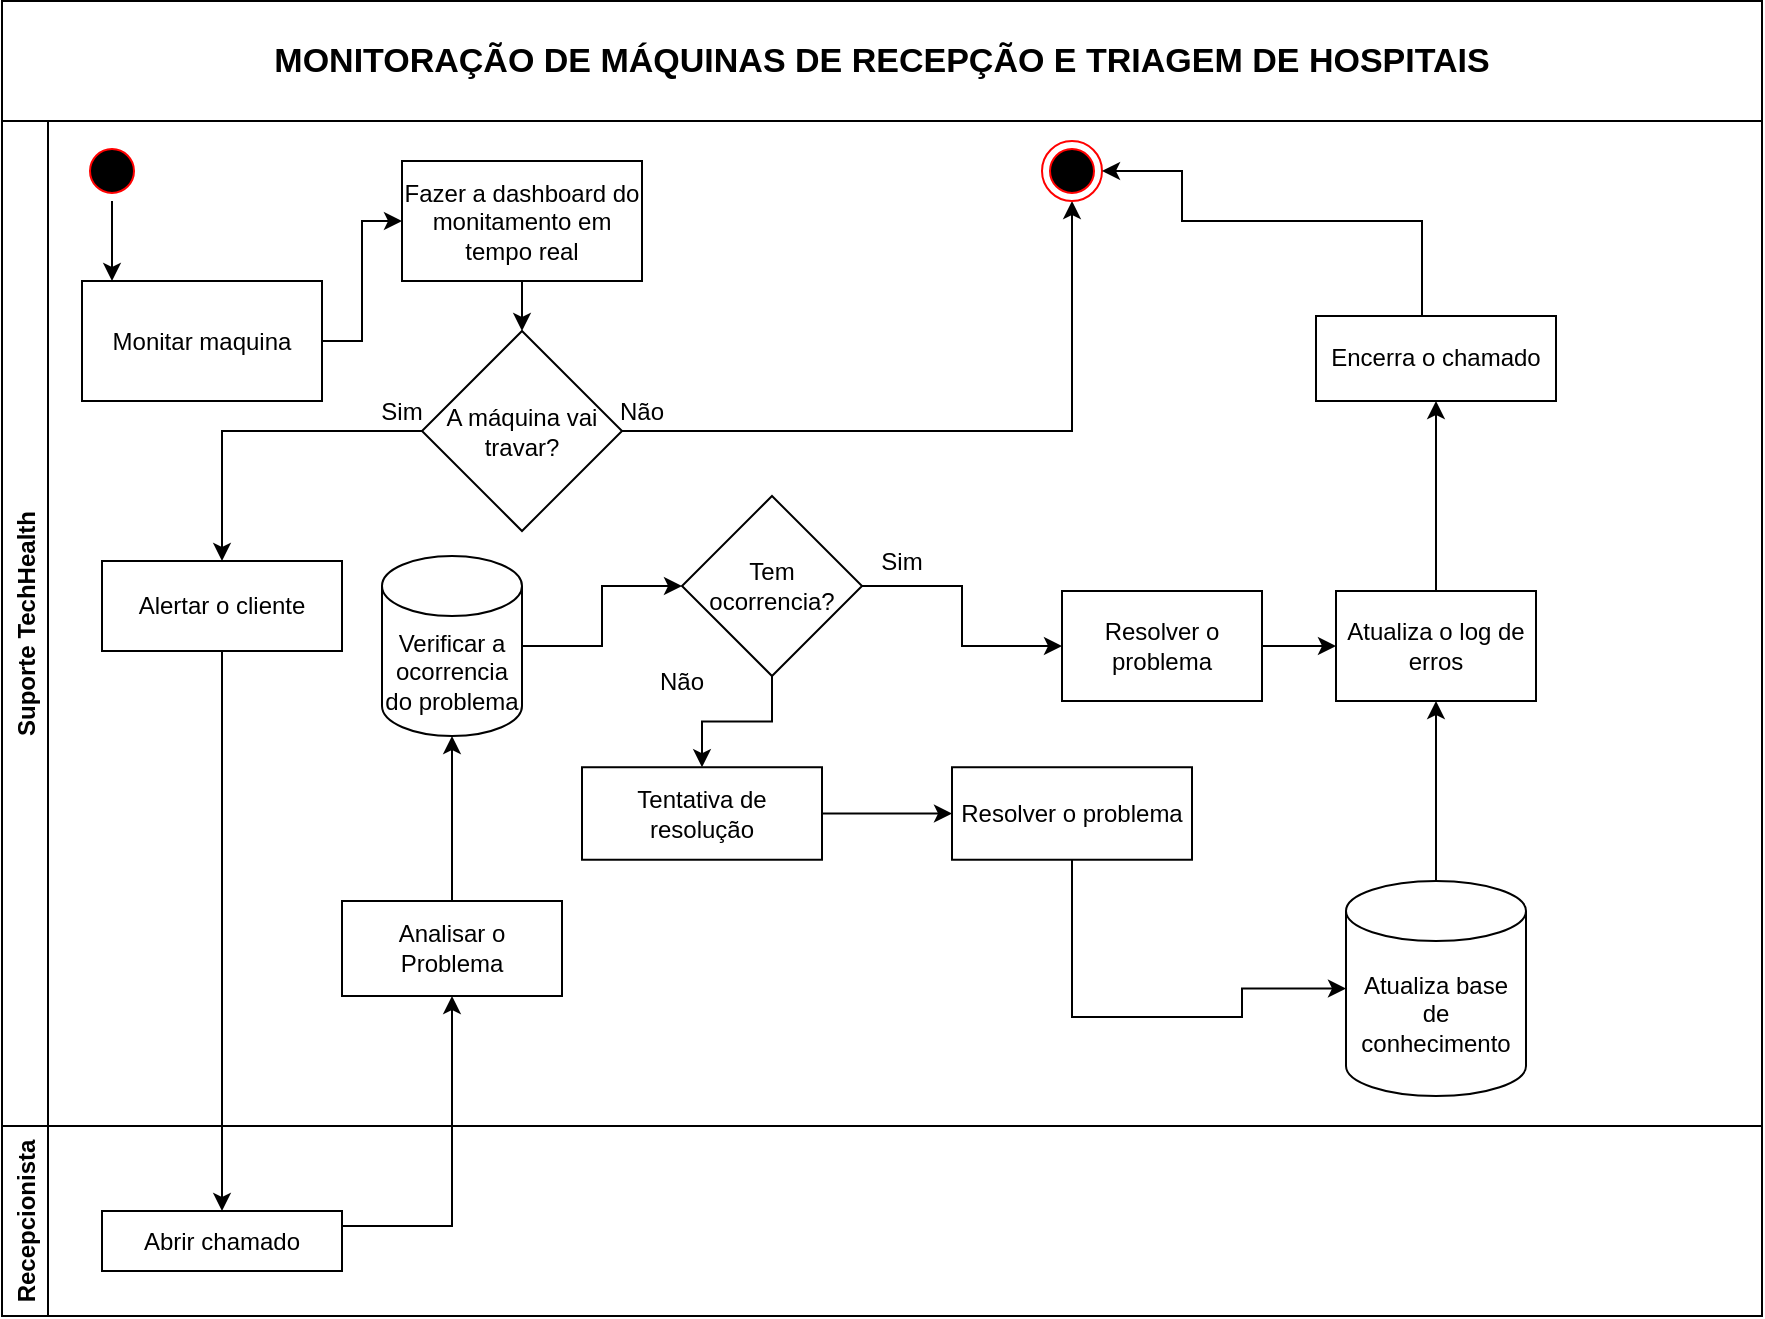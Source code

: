 <mxfile version="20.4.0" type="device" pages="2"><diagram id="dCU_ZSn_4GbbDFVKw07G" name="Página-1"><mxGraphModel dx="1164" dy="1696" grid="1" gridSize="10" guides="1" tooltips="1" connect="1" arrows="1" fold="1" page="1" pageScale="1" pageWidth="827" pageHeight="1169" math="0" shadow="0"><root><mxCell id="0"/><mxCell id="1" parent="0"/><mxCell id="-OxYmwppGql_T1L19LB8-3" value="Suporte TechHealth" style="swimlane;horizontal=0;" parent="1" vertex="1"><mxGeometry x="160" y="-167.5" width="880" height="502.495" as="geometry"/></mxCell><mxCell id="-OxYmwppGql_T1L19LB8-8" value="" style="edgeStyle=orthogonalEdgeStyle;rounded=0;orthogonalLoop=1;jettySize=auto;html=1;" parent="-OxYmwppGql_T1L19LB8-3" source="-OxYmwppGql_T1L19LB8-5" target="-OxYmwppGql_T1L19LB8-7" edge="1"><mxGeometry relative="1" as="geometry"><Array as="points"><mxPoint x="55" y="80"/><mxPoint x="55" y="80"/></Array></mxGeometry></mxCell><mxCell id="-OxYmwppGql_T1L19LB8-5" value="" style="ellipse;html=1;shape=startState;fillColor=#000000;strokeColor=#ff0000;" parent="-OxYmwppGql_T1L19LB8-3" vertex="1"><mxGeometry x="40" y="10" width="30" height="30" as="geometry"/></mxCell><mxCell id="-OxYmwppGql_T1L19LB8-10" value="" style="edgeStyle=orthogonalEdgeStyle;rounded=0;orthogonalLoop=1;jettySize=auto;html=1;" parent="-OxYmwppGql_T1L19LB8-3" source="-OxYmwppGql_T1L19LB8-7" target="-OxYmwppGql_T1L19LB8-9" edge="1"><mxGeometry relative="1" as="geometry"/></mxCell><mxCell id="-OxYmwppGql_T1L19LB8-7" value="Monitar maquina" style="whiteSpace=wrap;html=1;" parent="-OxYmwppGql_T1L19LB8-3" vertex="1"><mxGeometry x="40" y="80" width="120" height="60" as="geometry"/></mxCell><mxCell id="-OxYmwppGql_T1L19LB8-12" value="" style="edgeStyle=orthogonalEdgeStyle;rounded=0;orthogonalLoop=1;jettySize=auto;html=1;" parent="-OxYmwppGql_T1L19LB8-3" source="-OxYmwppGql_T1L19LB8-9" target="-OxYmwppGql_T1L19LB8-11" edge="1"><mxGeometry relative="1" as="geometry"/></mxCell><mxCell id="-OxYmwppGql_T1L19LB8-9" value="Fazer a dashboard do monitamento em tempo real" style="whiteSpace=wrap;html=1;" parent="-OxYmwppGql_T1L19LB8-3" vertex="1"><mxGeometry x="200" y="20" width="120" height="60" as="geometry"/></mxCell><mxCell id="-OxYmwppGql_T1L19LB8-47" value="" style="edgeStyle=orthogonalEdgeStyle;rounded=0;orthogonalLoop=1;jettySize=auto;html=1;entryX=0.5;entryY=1;entryDx=0;entryDy=0;" parent="-OxYmwppGql_T1L19LB8-3" source="-OxYmwppGql_T1L19LB8-11" target="-OxYmwppGql_T1L19LB8-24" edge="1"><mxGeometry relative="1" as="geometry"><mxPoint x="700" y="160" as="targetPoint"/></mxGeometry></mxCell><mxCell id="-OxYmwppGql_T1L19LB8-11" value="A máquina vai travar?" style="rhombus;whiteSpace=wrap;html=1;" parent="-OxYmwppGql_T1L19LB8-3" vertex="1"><mxGeometry x="210" y="105" width="100" height="100" as="geometry"/></mxCell><mxCell id="-OxYmwppGql_T1L19LB8-15" value="Sim" style="text;html=1;strokeColor=none;fillColor=none;align=center;verticalAlign=middle;whiteSpace=wrap;rounded=0;" parent="-OxYmwppGql_T1L19LB8-3" vertex="1"><mxGeometry x="170" y="130" width="60" height="30" as="geometry"/></mxCell><mxCell id="-OxYmwppGql_T1L19LB8-17" value="Alertar o cliente" style="whiteSpace=wrap;html=1;" parent="-OxYmwppGql_T1L19LB8-3" vertex="1"><mxGeometry x="50" y="220" width="120" height="45" as="geometry"/></mxCell><mxCell id="-OxYmwppGql_T1L19LB8-18" value="" style="edgeStyle=orthogonalEdgeStyle;rounded=0;orthogonalLoop=1;jettySize=auto;html=1;" parent="-OxYmwppGql_T1L19LB8-3" source="-OxYmwppGql_T1L19LB8-11" target="-OxYmwppGql_T1L19LB8-17" edge="1"><mxGeometry relative="1" as="geometry"/></mxCell><mxCell id="-OxYmwppGql_T1L19LB8-24" value="" style="ellipse;html=1;shape=endState;fillColor=#000000;strokeColor=#ff0000;" parent="-OxYmwppGql_T1L19LB8-3" vertex="1"><mxGeometry x="520" y="10" width="30" height="30" as="geometry"/></mxCell><mxCell id="-OxYmwppGql_T1L19LB8-27" value="Não" style="text;html=1;strokeColor=none;fillColor=none;align=center;verticalAlign=middle;whiteSpace=wrap;rounded=0;" parent="-OxYmwppGql_T1L19LB8-3" vertex="1"><mxGeometry x="290" y="130" width="60" height="30" as="geometry"/></mxCell><mxCell id="-OxYmwppGql_T1L19LB8-38" value="" style="edgeStyle=orthogonalEdgeStyle;rounded=0;orthogonalLoop=1;jettySize=auto;html=1;" parent="-OxYmwppGql_T1L19LB8-3" source="-OxYmwppGql_T1L19LB8-28" target="-OxYmwppGql_T1L19LB8-36" edge="1"><mxGeometry relative="1" as="geometry"/></mxCell><mxCell id="-OxYmwppGql_T1L19LB8-28" value="Analisar o Problema" style="whiteSpace=wrap;html=1;" parent="-OxYmwppGql_T1L19LB8-3" vertex="1"><mxGeometry x="170" y="390" width="110" height="47.5" as="geometry"/></mxCell><mxCell id="-OxYmwppGql_T1L19LB8-41" value="" style="edgeStyle=orthogonalEdgeStyle;rounded=0;orthogonalLoop=1;jettySize=auto;html=1;" parent="-OxYmwppGql_T1L19LB8-3" source="-OxYmwppGql_T1L19LB8-34" target="-OxYmwppGql_T1L19LB8-40" edge="1"><mxGeometry relative="1" as="geometry"/></mxCell><mxCell id="-OxYmwppGql_T1L19LB8-53" value="" style="edgeStyle=orthogonalEdgeStyle;rounded=0;orthogonalLoop=1;jettySize=auto;html=1;" parent="-OxYmwppGql_T1L19LB8-3" source="-OxYmwppGql_T1L19LB8-34" target="-OxYmwppGql_T1L19LB8-52" edge="1"><mxGeometry relative="1" as="geometry"/></mxCell><mxCell id="-OxYmwppGql_T1L19LB8-34" value="Tem ocorrencia?" style="rhombus;whiteSpace=wrap;html=1;" parent="-OxYmwppGql_T1L19LB8-3" vertex="1"><mxGeometry x="340" y="187.5" width="90" height="90" as="geometry"/></mxCell><mxCell id="-OxYmwppGql_T1L19LB8-39" value="" style="edgeStyle=orthogonalEdgeStyle;rounded=0;orthogonalLoop=1;jettySize=auto;html=1;" parent="-OxYmwppGql_T1L19LB8-3" source="-OxYmwppGql_T1L19LB8-36" target="-OxYmwppGql_T1L19LB8-34" edge="1"><mxGeometry relative="1" as="geometry"/></mxCell><mxCell id="-OxYmwppGql_T1L19LB8-36" value="Verificar a ocorrencia do problema" style="shape=cylinder3;whiteSpace=wrap;html=1;boundedLbl=1;backgroundOutline=1;size=15;" parent="-OxYmwppGql_T1L19LB8-3" vertex="1"><mxGeometry x="190" y="217.5" width="70" height="90" as="geometry"/></mxCell><mxCell id="-OxYmwppGql_T1L19LB8-45" value="" style="edgeStyle=orthogonalEdgeStyle;rounded=0;orthogonalLoop=1;jettySize=auto;html=1;" parent="-OxYmwppGql_T1L19LB8-3" source="-OxYmwppGql_T1L19LB8-40" target="-OxYmwppGql_T1L19LB8-44" edge="1"><mxGeometry relative="1" as="geometry"/></mxCell><mxCell id="-OxYmwppGql_T1L19LB8-40" value="Resolver o problema" style="whiteSpace=wrap;html=1;" parent="-OxYmwppGql_T1L19LB8-3" vertex="1"><mxGeometry x="530" y="235" width="100" height="55" as="geometry"/></mxCell><mxCell id="-OxYmwppGql_T1L19LB8-49" value="" style="edgeStyle=orthogonalEdgeStyle;rounded=0;orthogonalLoop=1;jettySize=auto;html=1;" parent="-OxYmwppGql_T1L19LB8-3" source="-OxYmwppGql_T1L19LB8-44" target="-OxYmwppGql_T1L19LB8-48" edge="1"><mxGeometry relative="1" as="geometry"/></mxCell><mxCell id="-OxYmwppGql_T1L19LB8-44" value="Atualiza o log de erros" style="whiteSpace=wrap;html=1;" parent="-OxYmwppGql_T1L19LB8-3" vertex="1"><mxGeometry x="667" y="235" width="100" height="55" as="geometry"/></mxCell><mxCell id="-OxYmwppGql_T1L19LB8-51" value="" style="edgeStyle=orthogonalEdgeStyle;rounded=0;orthogonalLoop=1;jettySize=auto;html=1;entryX=1;entryY=0.5;entryDx=0;entryDy=0;" parent="-OxYmwppGql_T1L19LB8-3" source="-OxYmwppGql_T1L19LB8-48" target="-OxYmwppGql_T1L19LB8-24" edge="1"><mxGeometry relative="1" as="geometry"><mxPoint x="590" y="40" as="targetPoint"/><Array as="points"><mxPoint x="710" y="50"/><mxPoint x="590" y="50"/><mxPoint x="590" y="25"/></Array></mxGeometry></mxCell><mxCell id="-OxYmwppGql_T1L19LB8-48" value="Encerra o chamado" style="whiteSpace=wrap;html=1;" parent="-OxYmwppGql_T1L19LB8-3" vertex="1"><mxGeometry x="657" y="97.5" width="120" height="42.5" as="geometry"/></mxCell><mxCell id="-OxYmwppGql_T1L19LB8-55" value="" style="edgeStyle=orthogonalEdgeStyle;rounded=0;orthogonalLoop=1;jettySize=auto;html=1;" parent="-OxYmwppGql_T1L19LB8-3" source="-OxYmwppGql_T1L19LB8-52" target="-OxYmwppGql_T1L19LB8-54" edge="1"><mxGeometry relative="1" as="geometry"/></mxCell><mxCell id="-OxYmwppGql_T1L19LB8-52" value="Tentativa de resolução" style="whiteSpace=wrap;html=1;" parent="-OxYmwppGql_T1L19LB8-3" vertex="1"><mxGeometry x="290" y="323.12" width="120" height="46.25" as="geometry"/></mxCell><mxCell id="-OxYmwppGql_T1L19LB8-62" value="" style="edgeStyle=orthogonalEdgeStyle;rounded=0;orthogonalLoop=1;jettySize=auto;html=1;entryX=0;entryY=0.5;entryDx=0;entryDy=0;entryPerimeter=0;" parent="-OxYmwppGql_T1L19LB8-3" source="-OxYmwppGql_T1L19LB8-54" target="-OxYmwppGql_T1L19LB8-58" edge="1"><mxGeometry relative="1" as="geometry"><mxPoint x="535" y="442.495" as="targetPoint"/><Array as="points"><mxPoint x="535" y="448"/><mxPoint x="620" y="448"/></Array></mxGeometry></mxCell><mxCell id="-OxYmwppGql_T1L19LB8-54" value="Resolver o problema" style="whiteSpace=wrap;html=1;" parent="-OxYmwppGql_T1L19LB8-3" vertex="1"><mxGeometry x="475" y="323.12" width="120" height="46.25" as="geometry"/></mxCell><mxCell id="-OxYmwppGql_T1L19LB8-63" value="" style="edgeStyle=orthogonalEdgeStyle;rounded=0;orthogonalLoop=1;jettySize=auto;html=1;" parent="-OxYmwppGql_T1L19LB8-3" source="-OxYmwppGql_T1L19LB8-58" target="-OxYmwppGql_T1L19LB8-44" edge="1"><mxGeometry relative="1" as="geometry"/></mxCell><mxCell id="-OxYmwppGql_T1L19LB8-58" value="Atualiza base de conhecimento" style="shape=cylinder3;whiteSpace=wrap;html=1;boundedLbl=1;backgroundOutline=1;size=15;" parent="-OxYmwppGql_T1L19LB8-3" vertex="1"><mxGeometry x="672" y="380" width="90" height="107.5" as="geometry"/></mxCell><mxCell id="-OxYmwppGql_T1L19LB8-64" value="Sim" style="text;html=1;strokeColor=none;fillColor=none;align=center;verticalAlign=middle;whiteSpace=wrap;rounded=0;" parent="-OxYmwppGql_T1L19LB8-3" vertex="1"><mxGeometry x="420" y="205" width="60" height="30" as="geometry"/></mxCell><mxCell id="-OxYmwppGql_T1L19LB8-65" value="Não" style="text;html=1;strokeColor=none;fillColor=none;align=center;verticalAlign=middle;whiteSpace=wrap;rounded=0;" parent="-OxYmwppGql_T1L19LB8-3" vertex="1"><mxGeometry x="310" y="265" width="60" height="30" as="geometry"/></mxCell><mxCell id="-OxYmwppGql_T1L19LB8-4" value="Recepcionista" style="swimlane;horizontal=0;" parent="1" vertex="1"><mxGeometry x="160" y="335" width="880" height="95" as="geometry"><mxRectangle x="160" y="335" width="40" height="110" as="alternateBounds"/></mxGeometry></mxCell><mxCell id="-OxYmwppGql_T1L19LB8-19" value="Abrir chamado" style="whiteSpace=wrap;html=1;" parent="-OxYmwppGql_T1L19LB8-4" vertex="1"><mxGeometry x="50" y="42.5" width="120" height="30" as="geometry"/></mxCell><mxCell id="-OxYmwppGql_T1L19LB8-20" value="" style="edgeStyle=orthogonalEdgeStyle;rounded=0;orthogonalLoop=1;jettySize=auto;html=1;" parent="1" source="-OxYmwppGql_T1L19LB8-17" target="-OxYmwppGql_T1L19LB8-19" edge="1"><mxGeometry relative="1" as="geometry"/></mxCell><mxCell id="-OxYmwppGql_T1L19LB8-29" value="" style="edgeStyle=orthogonalEdgeStyle;rounded=0;orthogonalLoop=1;jettySize=auto;html=1;" parent="1" source="-OxYmwppGql_T1L19LB8-19" target="-OxYmwppGql_T1L19LB8-28" edge="1"><mxGeometry relative="1" as="geometry"><Array as="points"><mxPoint x="385" y="385"/></Array></mxGeometry></mxCell><mxCell id="mt2DegSefRxEeSp4i35m-1" value="MONITORAÇÃO DE MÁQUINAS DE RECEPÇÃO E TRIAGEM DE HOSPITAIS" style="rounded=0;whiteSpace=wrap;html=1;fontStyle=1;fontSize=17;" parent="1" vertex="1"><mxGeometry x="160" y="-227.5" width="880" height="60" as="geometry"/></mxCell></root></mxGraphModel></diagram><diagram id="WRPev38YP10POumDx68h" name="Página-2"><mxGraphModel dx="1369" dy="620" grid="1" gridSize="10" guides="1" tooltips="1" connect="1" arrows="1" fold="1" page="1" pageScale="1" pageWidth="827" pageHeight="1169" math="0" shadow="0"><root><mxCell id="0"/><mxCell id="1" parent="0"/><mxCell id="RhY68AjUPSDrF-zRDI8a-1" value="tech health" style="swimlane;horizontal=0;" vertex="1" parent="1"><mxGeometry x="60" y="60" width="920" height="290" as="geometry"/></mxCell><mxCell id="RhY68AjUPSDrF-zRDI8a-6" value="" style="edgeStyle=orthogonalEdgeStyle;rounded=0;orthogonalLoop=1;jettySize=auto;html=1;" edge="1" parent="RhY68AjUPSDrF-zRDI8a-1" source="RhY68AjUPSDrF-zRDI8a-4" target="RhY68AjUPSDrF-zRDI8a-5"><mxGeometry relative="1" as="geometry"/></mxCell><mxCell id="RhY68AjUPSDrF-zRDI8a-4" value="Inicio" style="ellipse;whiteSpace=wrap;html=1;aspect=fixed;" vertex="1" parent="RhY68AjUPSDrF-zRDI8a-1"><mxGeometry x="40" y="10" width="30" height="30" as="geometry"/></mxCell><mxCell id="RhY68AjUPSDrF-zRDI8a-10" value="" style="edgeStyle=orthogonalEdgeStyle;rounded=0;orthogonalLoop=1;jettySize=auto;html=1;entryX=0;entryY=0.5;entryDx=0;entryDy=0;entryPerimeter=0;" edge="1" parent="RhY68AjUPSDrF-zRDI8a-1" source="RhY68AjUPSDrF-zRDI8a-5" target="RhY68AjUPSDrF-zRDI8a-11"><mxGeometry relative="1" as="geometry"><mxPoint x="355" y="65.0" as="targetPoint"/></mxGeometry></mxCell><mxCell id="RhY68AjUPSDrF-zRDI8a-5" value="Monitorar máquina remotamente atraves API Tech Health" style="whiteSpace=wrap;html=1;" vertex="1" parent="RhY68AjUPSDrF-zRDI8a-1"><mxGeometry x="110" y="40" width="150" height="50" as="geometry"/></mxCell><mxCell id="RhY68AjUPSDrF-zRDI8a-11" value="Salvar dados da maquina" style="shape=cylinder3;whiteSpace=wrap;html=1;boundedLbl=1;backgroundOutline=1;size=15;" vertex="1" parent="RhY68AjUPSDrF-zRDI8a-1"><mxGeometry x="330" y="22.5" width="70" height="85" as="geometry"/></mxCell><mxCell id="p3GHzO0YiHELzbXtjkig-7" value="" style="edgeStyle=orthogonalEdgeStyle;rounded=0;orthogonalLoop=1;jettySize=auto;html=1;" edge="1" parent="RhY68AjUPSDrF-zRDI8a-1" source="p3GHzO0YiHELzbXtjkig-2" target="p3GHzO0YiHELzbXtjkig-6"><mxGeometry relative="1" as="geometry"/></mxCell><mxCell id="p3GHzO0YiHELzbXtjkig-10" value="" style="edgeStyle=orthogonalEdgeStyle;rounded=0;orthogonalLoop=1;jettySize=auto;html=1;" edge="1" parent="RhY68AjUPSDrF-zRDI8a-1" source="p3GHzO0YiHELzbXtjkig-2" target="p3GHzO0YiHELzbXtjkig-9"><mxGeometry relative="1" as="geometry"><Array as="points"><mxPoint x="630" y="180"/><mxPoint x="630" y="180"/></Array></mxGeometry></mxCell><mxCell id="p3GHzO0YiHELzbXtjkig-2" value="Risco de travar" style="rhombus;whiteSpace=wrap;html=1;" vertex="1" parent="RhY68AjUPSDrF-zRDI8a-1"><mxGeometry x="590" y="90" width="80" height="80" as="geometry"/></mxCell><mxCell id="p3GHzO0YiHELzbXtjkig-26" style="edgeStyle=orthogonalEdgeStyle;rounded=0;orthogonalLoop=1;jettySize=auto;html=1;entryX=0.5;entryY=0;entryDx=0;entryDy=0;" edge="1" parent="RhY68AjUPSDrF-zRDI8a-1" source="p3GHzO0YiHELzbXtjkig-3" target="p3GHzO0YiHELzbXtjkig-2"><mxGeometry relative="1" as="geometry"/></mxCell><mxCell id="p3GHzO0YiHELzbXtjkig-3" value="Apresentar dados em Dashboard" style="whiteSpace=wrap;html=1;" vertex="1" parent="RhY68AjUPSDrF-zRDI8a-1"><mxGeometry x="460" y="20" width="110" height="60" as="geometry"/></mxCell><mxCell id="p3GHzO0YiHELzbXtjkig-4" value="" style="edgeStyle=orthogonalEdgeStyle;rounded=0;orthogonalLoop=1;jettySize=auto;html=1;exitX=1;exitY=0.5;exitDx=0;exitDy=0;exitPerimeter=0;" edge="1" parent="RhY68AjUPSDrF-zRDI8a-1" source="RhY68AjUPSDrF-zRDI8a-11" target="p3GHzO0YiHELzbXtjkig-3"><mxGeometry relative="1" as="geometry"/></mxCell><mxCell id="p3GHzO0YiHELzbXtjkig-6" value="Fim" style="ellipse;whiteSpace=wrap;html=1;aspect=fixed;" vertex="1" parent="RhY68AjUPSDrF-zRDI8a-1"><mxGeometry x="720" y="115" width="30" height="30" as="geometry"/></mxCell><mxCell id="p3GHzO0YiHELzbXtjkig-32" value="" style="edgeStyle=orthogonalEdgeStyle;rounded=0;orthogonalLoop=1;jettySize=auto;html=1;entryX=0.5;entryY=0;entryDx=0;entryDy=0;" edge="1" parent="RhY68AjUPSDrF-zRDI8a-1" source="p3GHzO0YiHELzbXtjkig-9" target="p3GHzO0YiHELzbXtjkig-14"><mxGeometry relative="1" as="geometry"><mxPoint x="770" y="210" as="targetPoint"/></mxGeometry></mxCell><mxCell id="p3GHzO0YiHELzbXtjkig-9" value="Informar suporte e recepção" style="rounded=1;whiteSpace=wrap;html=1;" vertex="1" parent="RhY68AjUPSDrF-zRDI8a-1"><mxGeometry x="570" y="190" width="120" height="40" as="geometry"/></mxCell><mxCell id="p3GHzO0YiHELzbXtjkig-11" value="Sim" style="text;html=1;align=center;verticalAlign=middle;resizable=0;points=[];autosize=1;strokeColor=none;fillColor=none;" vertex="1" parent="RhY68AjUPSDrF-zRDI8a-1"><mxGeometry x="590" y="160" width="40" height="30" as="geometry"/></mxCell><mxCell id="p3GHzO0YiHELzbXtjkig-14" value="A" style="ellipse;whiteSpace=wrap;html=1;aspect=fixed;" vertex="1" parent="RhY68AjUPSDrF-zRDI8a-1"><mxGeometry x="780" y="250" width="30" height="30" as="geometry"/></mxCell><mxCell id="p3GHzO0YiHELzbXtjkig-8" value="Não" style="text;html=1;align=center;verticalAlign=middle;resizable=0;points=[];autosize=1;strokeColor=none;fillColor=none;" vertex="1" parent="RhY68AjUPSDrF-zRDI8a-1"><mxGeometry x="670" y="100" width="50" height="30" as="geometry"/></mxCell><mxCell id="p3GHzO0YiHELzbXtjkig-23" value="" style="edgeStyle=orthogonalEdgeStyle;rounded=0;orthogonalLoop=1;jettySize=auto;html=1;" edge="1" parent="1" source="p3GHzO0YiHELzbXtjkig-20" target="p3GHzO0YiHELzbXtjkig-22"><mxGeometry relative="1" as="geometry"/></mxCell><mxCell id="p3GHzO0YiHELzbXtjkig-20" value="Informar a recepção para deixar a maquina ociosa por alguns instantes" style="whiteSpace=wrap;html=1;rounded=1;" vertex="1" parent="1"><mxGeometry x="349" y="592.5" width="120" height="60" as="geometry"/></mxCell><mxCell id="p3GHzO0YiHELzbXtjkig-21" value="" style="edgeStyle=orthogonalEdgeStyle;rounded=0;orthogonalLoop=1;jettySize=auto;html=1;" edge="1" parent="1" source="p3GHzO0YiHELzbXtjkig-17" target="p3GHzO0YiHELzbXtjkig-20"><mxGeometry relative="1" as="geometry"/></mxCell><mxCell id="p3GHzO0YiHELzbXtjkig-37" style="edgeStyle=orthogonalEdgeStyle;rounded=0;orthogonalLoop=1;jettySize=auto;html=1;entryX=0;entryY=0.25;entryDx=0;entryDy=0;exitX=0;exitY=0.5;exitDx=0;exitDy=0;" edge="1" parent="1" source="p3GHzO0YiHELzbXtjkig-24" target="p3GHzO0YiHELzbXtjkig-20"><mxGeometry relative="1" as="geometry"><mxPoint x="360" y="590" as="targetPoint"/><Array as="points"><mxPoint x="320" y="456"/><mxPoint x="320" y="608"/></Array></mxGeometry></mxCell><mxCell id="RhY68AjUPSDrF-zRDI8a-3" value="triagem - recepção" style="swimlane;horizontal=0;" vertex="1" parent="1"><mxGeometry x="60" y="350" width="920" height="230" as="geometry"/></mxCell><mxCell id="p3GHzO0YiHELzbXtjkig-12" value="Maquina em risco de entrar em colapso" style="whiteSpace=wrap;html=1;rounded=1;" vertex="1" parent="RhY68AjUPSDrF-zRDI8a-3"><mxGeometry x="50" y="60" width="120" height="60" as="geometry"/></mxCell><mxCell id="p3GHzO0YiHELzbXtjkig-25" value="" style="edgeStyle=orthogonalEdgeStyle;rounded=0;orthogonalLoop=1;jettySize=auto;html=1;" edge="1" parent="RhY68AjUPSDrF-zRDI8a-3" source="p3GHzO0YiHELzbXtjkig-22" target="p3GHzO0YiHELzbXtjkig-24"><mxGeometry relative="1" as="geometry"/></mxCell><mxCell id="p3GHzO0YiHELzbXtjkig-22" value="Notificação do suporte" style="whiteSpace=wrap;html=1;rounded=1;" vertex="1" parent="RhY68AjUPSDrF-zRDI8a-3"><mxGeometry x="319" y="170" width="120" height="40" as="geometry"/></mxCell><mxCell id="p3GHzO0YiHELzbXtjkig-39" value="" style="edgeStyle=orthogonalEdgeStyle;rounded=0;orthogonalLoop=1;jettySize=auto;html=1;" edge="1" parent="RhY68AjUPSDrF-zRDI8a-3" source="p3GHzO0YiHELzbXtjkig-24" target="p3GHzO0YiHELzbXtjkig-35"><mxGeometry relative="1" as="geometry"/></mxCell><mxCell id="p3GHzO0YiHELzbXtjkig-24" value="Maquina ociosa?" style="rhombus;whiteSpace=wrap;html=1;" vertex="1" parent="RhY68AjUPSDrF-zRDI8a-3"><mxGeometry x="346.25" y="68.13" width="65.5" height="76.25" as="geometry"/></mxCell><mxCell id="RhY68AjUPSDrF-zRDI8a-2" value="Suporte - Hospital" style="swimlane;horizontal=0;" vertex="1" parent="RhY68AjUPSDrF-zRDI8a-3"><mxGeometry y="230" width="920" height="240" as="geometry"/></mxCell><mxCell id="p3GHzO0YiHELzbXtjkig-18" value="" style="edgeStyle=orthogonalEdgeStyle;rounded=0;orthogonalLoop=1;jettySize=auto;html=1;" edge="1" parent="RhY68AjUPSDrF-zRDI8a-2" source="p3GHzO0YiHELzbXtjkig-16" target="p3GHzO0YiHELzbXtjkig-17"><mxGeometry relative="1" as="geometry"/></mxCell><mxCell id="p3GHzO0YiHELzbXtjkig-16" value="A" style="ellipse;whiteSpace=wrap;html=1;aspect=fixed;" vertex="1" parent="RhY68AjUPSDrF-zRDI8a-2"><mxGeometry x="50" y="39.5" width="26" height="26" as="geometry"/></mxCell><mxCell id="p3GHzO0YiHELzbXtjkig-17" value="Maquina x da triagem com risco de entrar em colapso. Incidente sendo tratado atravez de chamado x" style="rounded=1;whiteSpace=wrap;html=1;" vertex="1" parent="RhY68AjUPSDrF-zRDI8a-2"><mxGeometry x="119" y="14" width="120" height="77" as="geometry"/></mxCell><mxCell id="p3GHzO0YiHELzbXtjkig-35" value="" style="rounded=1;whiteSpace=wrap;html=1;" vertex="1" parent="RhY68AjUPSDrF-zRDI8a-3"><mxGeometry x="450" y="76.25" width="120" height="60" as="geometry"/></mxCell><mxCell id="p3GHzO0YiHELzbXtjkig-36" value="Sim" style="text;html=1;align=center;verticalAlign=middle;resizable=0;points=[];autosize=1;strokeColor=none;fillColor=none;" vertex="1" parent="RhY68AjUPSDrF-zRDI8a-3"><mxGeometry x="409" y="76.25" width="40" height="30" as="geometry"/></mxCell><mxCell id="p3GHzO0YiHELzbXtjkig-38" value="Não" style="text;html=1;align=center;verticalAlign=middle;resizable=0;points=[];autosize=1;strokeColor=none;fillColor=none;" vertex="1" parent="RhY68AjUPSDrF-zRDI8a-3"><mxGeometry x="269" y="75" width="50" height="30" as="geometry"/></mxCell><mxCell id="p3GHzO0YiHELzbXtjkig-13" value="" style="edgeStyle=orthogonalEdgeStyle;rounded=0;orthogonalLoop=1;jettySize=auto;html=1;exitX=0;exitY=0.5;exitDx=0;exitDy=0;" edge="1" parent="1" source="p3GHzO0YiHELzbXtjkig-9" target="p3GHzO0YiHELzbXtjkig-12"><mxGeometry relative="1" as="geometry"><Array as="points"><mxPoint x="520" y="280"/><mxPoint x="520" y="370"/><mxPoint x="170" y="370"/></Array></mxGeometry></mxCell><mxCell id="p3GHzO0YiHELzbXtjkig-41" value="Aplicação" style="swimlane;horizontal=0;" vertex="1" parent="1"><mxGeometry x="30" y="1000" width="920" height="390" as="geometry"/></mxCell><mxCell id="p3GHzO0YiHELzbXtjkig-59" value="" style="ellipse;whiteSpace=wrap;html=1;aspect=fixed;" vertex="1" parent="p3GHzO0YiHELzbXtjkig-41"><mxGeometry x="40" y="20" width="30" height="30" as="geometry"/></mxCell><mxCell id="p3GHzO0YiHELzbXtjkig-63" value="" style="edgeStyle=orthogonalEdgeStyle;rounded=0;orthogonalLoop=1;jettySize=auto;html=1;" edge="1" parent="p3GHzO0YiHELzbXtjkig-41" source="p3GHzO0YiHELzbXtjkig-60" target="p3GHzO0YiHELzbXtjkig-62"><mxGeometry relative="1" as="geometry"/></mxCell><mxCell id="p3GHzO0YiHELzbXtjkig-60" value="Capturar dados da maquina" style="whiteSpace=wrap;html=1;" vertex="1" parent="p3GHzO0YiHELzbXtjkig-41"><mxGeometry x="105" y="30" width="120" height="40" as="geometry"/></mxCell><mxCell id="p3GHzO0YiHELzbXtjkig-61" value="" style="edgeStyle=orthogonalEdgeStyle;rounded=0;orthogonalLoop=1;jettySize=auto;html=1;" edge="1" parent="p3GHzO0YiHELzbXtjkig-41" source="p3GHzO0YiHELzbXtjkig-59" target="p3GHzO0YiHELzbXtjkig-60"><mxGeometry relative="1" as="geometry"/></mxCell><mxCell id="p3GHzO0YiHELzbXtjkig-62" value="Salvar medidas na base de dados" style="shape=cylinder3;whiteSpace=wrap;html=1;boundedLbl=1;backgroundOutline=1;size=15;" vertex="1" parent="p3GHzO0YiHELzbXtjkig-41"><mxGeometry x="310" y="10" width="70" height="90" as="geometry"/></mxCell><mxCell id="p3GHzO0YiHELzbXtjkig-64" value="Apresentar medidas na dashboard" style="whiteSpace=wrap;html=1;" vertex="1" parent="p3GHzO0YiHELzbXtjkig-41"><mxGeometry x="450" y="25" width="120" height="60" as="geometry"/></mxCell><mxCell id="p3GHzO0YiHELzbXtjkig-65" value="" style="edgeStyle=orthogonalEdgeStyle;rounded=0;orthogonalLoop=1;jettySize=auto;html=1;" edge="1" parent="p3GHzO0YiHELzbXtjkig-41" source="p3GHzO0YiHELzbXtjkig-62" target="p3GHzO0YiHELzbXtjkig-64"><mxGeometry relative="1" as="geometry"/></mxCell><mxCell id="p3GHzO0YiHELzbXtjkig-71" value="" style="edgeStyle=orthogonalEdgeStyle;rounded=0;orthogonalLoop=1;jettySize=auto;html=1;entryX=1;entryY=0.469;entryDx=0;entryDy=0;entryPerimeter=0;" edge="1" parent="p3GHzO0YiHELzbXtjkig-41" source="p3GHzO0YiHELzbXtjkig-68" target="p3GHzO0YiHELzbXtjkig-72"><mxGeometry relative="1" as="geometry"><mxPoint x="525" y="192.5" as="targetPoint"/></mxGeometry></mxCell><mxCell id="p3GHzO0YiHELzbXtjkig-74" value="" style="edgeStyle=orthogonalEdgeStyle;rounded=0;orthogonalLoop=1;jettySize=auto;html=1;" edge="1" parent="p3GHzO0YiHELzbXtjkig-41" source="p3GHzO0YiHELzbXtjkig-68" target="p3GHzO0YiHELzbXtjkig-73"><mxGeometry relative="1" as="geometry"/></mxCell><mxCell id="p3GHzO0YiHELzbXtjkig-68" value="Vai dar erro?" style="rhombus;whiteSpace=wrap;html=1;" vertex="1" parent="p3GHzO0YiHELzbXtjkig-41"><mxGeometry x="450" y="162.5" width="90" height="85" as="geometry"/></mxCell><mxCell id="p3GHzO0YiHELzbXtjkig-72" value="Salvar no historico de erros" style="shape=cylinder3;whiteSpace=wrap;html=1;boundedLbl=1;backgroundOutline=1;size=15;" vertex="1" parent="p3GHzO0YiHELzbXtjkig-41"><mxGeometry x="270" y="150" width="70" height="85" as="geometry"/></mxCell><mxCell id="p3GHzO0YiHELzbXtjkig-73" value="" style="whiteSpace=wrap;html=1;" vertex="1" parent="p3GHzO0YiHELzbXtjkig-41"><mxGeometry x="610" y="175" width="120" height="60" as="geometry"/></mxCell><mxCell id="p3GHzO0YiHELzbXtjkig-77" value="" style="edgeStyle=orthogonalEdgeStyle;rounded=0;orthogonalLoop=1;jettySize=auto;html=1;" edge="1" parent="p3GHzO0YiHELzbXtjkig-41" source="p3GHzO0YiHELzbXtjkig-72"><mxGeometry relative="1" as="geometry"><mxPoint x="305.0" y="290" as="targetPoint"/></mxGeometry></mxCell><mxCell id="p3GHzO0YiHELzbXtjkig-78" value="Da para arrumar remotamente?" style="rhombus;whiteSpace=wrap;html=1;" vertex="1" parent="p3GHzO0YiHELzbXtjkig-41"><mxGeometry x="230" y="260" width="130" height="110" as="geometry"/></mxCell><mxCell id="p3GHzO0YiHELzbXtjkig-69" value="" style="edgeStyle=orthogonalEdgeStyle;rounded=0;orthogonalLoop=1;jettySize=auto;html=1;" edge="1" parent="1" source="p3GHzO0YiHELzbXtjkig-66" target="p3GHzO0YiHELzbXtjkig-68"><mxGeometry relative="1" as="geometry"><Array as="points"><mxPoint x="760" y="1120"/><mxPoint x="545" y="1120"/></Array></mxGeometry></mxCell><mxCell id="p3GHzO0YiHELzbXtjkig-66" value="Atualizar dashboard em tempo real" style="whiteSpace=wrap;html=1;" vertex="1" parent="1"><mxGeometry x="700" y="1025" width="120" height="60" as="geometry"/></mxCell><mxCell id="p3GHzO0YiHELzbXtjkig-75" value="" style="edgeStyle=orthogonalEdgeStyle;rounded=0;orthogonalLoop=1;jettySize=auto;html=1;" edge="1" parent="1" source="p3GHzO0YiHELzbXtjkig-64" target="p3GHzO0YiHELzbXtjkig-66"><mxGeometry relative="1" as="geometry"/></mxCell></root></mxGraphModel></diagram></mxfile>